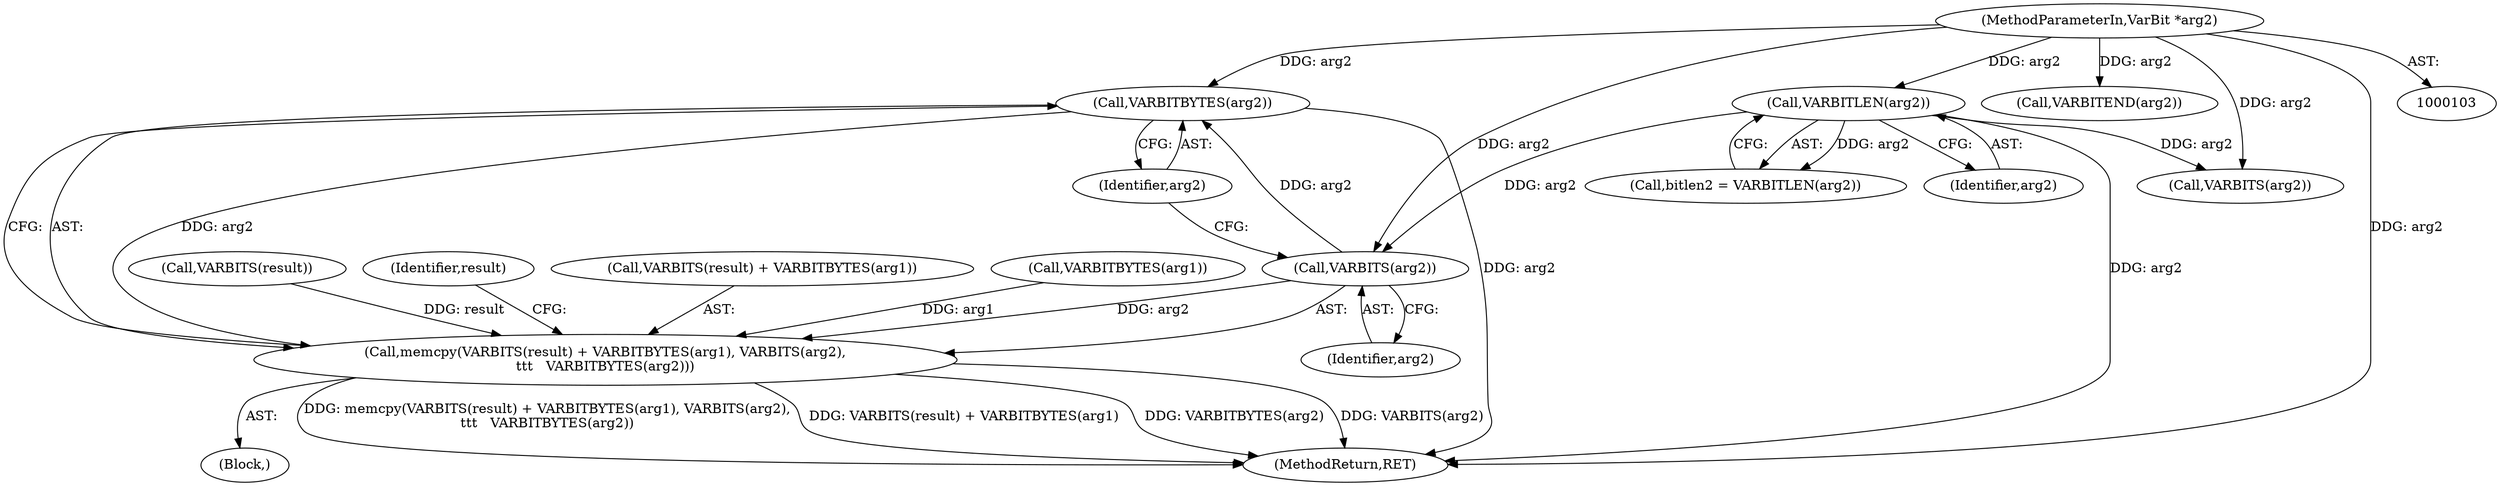 digraph "0_postgres_31400a673325147e1205326008e32135a78b4d8a_20@pointer" {
"1000182" [label="(Call,VARBITBYTES(arg2))"];
"1000180" [label="(Call,VARBITS(arg2))"];
"1000121" [label="(Call,VARBITLEN(arg2))"];
"1000105" [label="(MethodParameterIn,VarBit *arg2)"];
"1000174" [label="(Call,memcpy(VARBITS(result) + VARBITBYTES(arg1), VARBITS(arg2),\n\t\t\t   VARBITBYTES(arg2)))"];
"1000176" [label="(Call,VARBITS(result))"];
"1000181" [label="(Identifier,arg2)"];
"1000180" [label="(Call,VARBITS(arg2))"];
"1000211" [label="(Call,VARBITEND(arg2))"];
"1000242" [label="(Identifier,result)"];
"1000173" [label="(Block,)"];
"1000122" [label="(Identifier,arg2)"];
"1000174" [label="(Call,memcpy(VARBITS(result) + VARBITBYTES(arg1), VARBITS(arg2),\n\t\t\t   VARBITBYTES(arg2)))"];
"1000119" [label="(Call,bitlen2 = VARBITLEN(arg2))"];
"1000183" [label="(Identifier,arg2)"];
"1000207" [label="(Call,VARBITS(arg2))"];
"1000175" [label="(Call,VARBITS(result) + VARBITBYTES(arg1))"];
"1000178" [label="(Call,VARBITBYTES(arg1))"];
"1000182" [label="(Call,VARBITBYTES(arg2))"];
"1000243" [label="(MethodReturn,RET)"];
"1000121" [label="(Call,VARBITLEN(arg2))"];
"1000105" [label="(MethodParameterIn,VarBit *arg2)"];
"1000182" -> "1000174"  [label="AST: "];
"1000182" -> "1000183"  [label="CFG: "];
"1000183" -> "1000182"  [label="AST: "];
"1000174" -> "1000182"  [label="CFG: "];
"1000182" -> "1000243"  [label="DDG: arg2"];
"1000182" -> "1000174"  [label="DDG: arg2"];
"1000180" -> "1000182"  [label="DDG: arg2"];
"1000105" -> "1000182"  [label="DDG: arg2"];
"1000180" -> "1000174"  [label="AST: "];
"1000180" -> "1000181"  [label="CFG: "];
"1000181" -> "1000180"  [label="AST: "];
"1000183" -> "1000180"  [label="CFG: "];
"1000180" -> "1000174"  [label="DDG: arg2"];
"1000121" -> "1000180"  [label="DDG: arg2"];
"1000105" -> "1000180"  [label="DDG: arg2"];
"1000121" -> "1000119"  [label="AST: "];
"1000121" -> "1000122"  [label="CFG: "];
"1000122" -> "1000121"  [label="AST: "];
"1000119" -> "1000121"  [label="CFG: "];
"1000121" -> "1000243"  [label="DDG: arg2"];
"1000121" -> "1000119"  [label="DDG: arg2"];
"1000105" -> "1000121"  [label="DDG: arg2"];
"1000121" -> "1000207"  [label="DDG: arg2"];
"1000105" -> "1000103"  [label="AST: "];
"1000105" -> "1000243"  [label="DDG: arg2"];
"1000105" -> "1000207"  [label="DDG: arg2"];
"1000105" -> "1000211"  [label="DDG: arg2"];
"1000174" -> "1000173"  [label="AST: "];
"1000175" -> "1000174"  [label="AST: "];
"1000242" -> "1000174"  [label="CFG: "];
"1000174" -> "1000243"  [label="DDG: VARBITBYTES(arg2)"];
"1000174" -> "1000243"  [label="DDG: VARBITS(arg2)"];
"1000174" -> "1000243"  [label="DDG: memcpy(VARBITS(result) + VARBITBYTES(arg1), VARBITS(arg2),\n\t\t\t   VARBITBYTES(arg2))"];
"1000174" -> "1000243"  [label="DDG: VARBITS(result) + VARBITBYTES(arg1)"];
"1000176" -> "1000174"  [label="DDG: result"];
"1000178" -> "1000174"  [label="DDG: arg1"];
}
